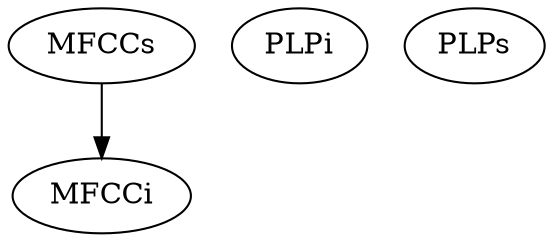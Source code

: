 /* Created by mdot for Matlab */
digraph m2html {
  MFCCs -> MFCCi;

  MFCCi [URL="MFCCi.html"];
  MFCCs [URL="MFCCs.html"];
  PLPi [URL="PLPi.html"];
  PLPs [URL="PLPs.html"];
}
